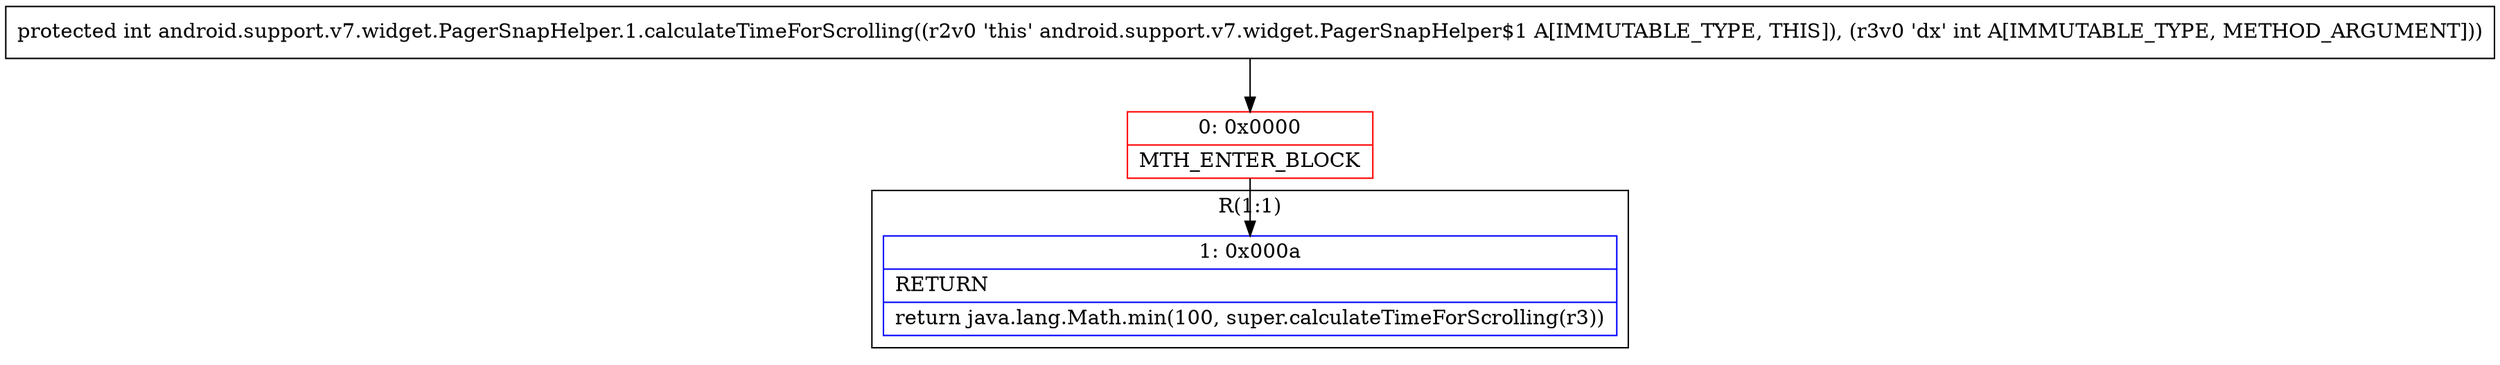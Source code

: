digraph "CFG forandroid.support.v7.widget.PagerSnapHelper.1.calculateTimeForScrolling(I)I" {
subgraph cluster_Region_463439512 {
label = "R(1:1)";
node [shape=record,color=blue];
Node_1 [shape=record,label="{1\:\ 0x000a|RETURN\l|return java.lang.Math.min(100, super.calculateTimeForScrolling(r3))\l}"];
}
Node_0 [shape=record,color=red,label="{0\:\ 0x0000|MTH_ENTER_BLOCK\l}"];
MethodNode[shape=record,label="{protected int android.support.v7.widget.PagerSnapHelper.1.calculateTimeForScrolling((r2v0 'this' android.support.v7.widget.PagerSnapHelper$1 A[IMMUTABLE_TYPE, THIS]), (r3v0 'dx' int A[IMMUTABLE_TYPE, METHOD_ARGUMENT])) }"];
MethodNode -> Node_0;
Node_0 -> Node_1;
}

